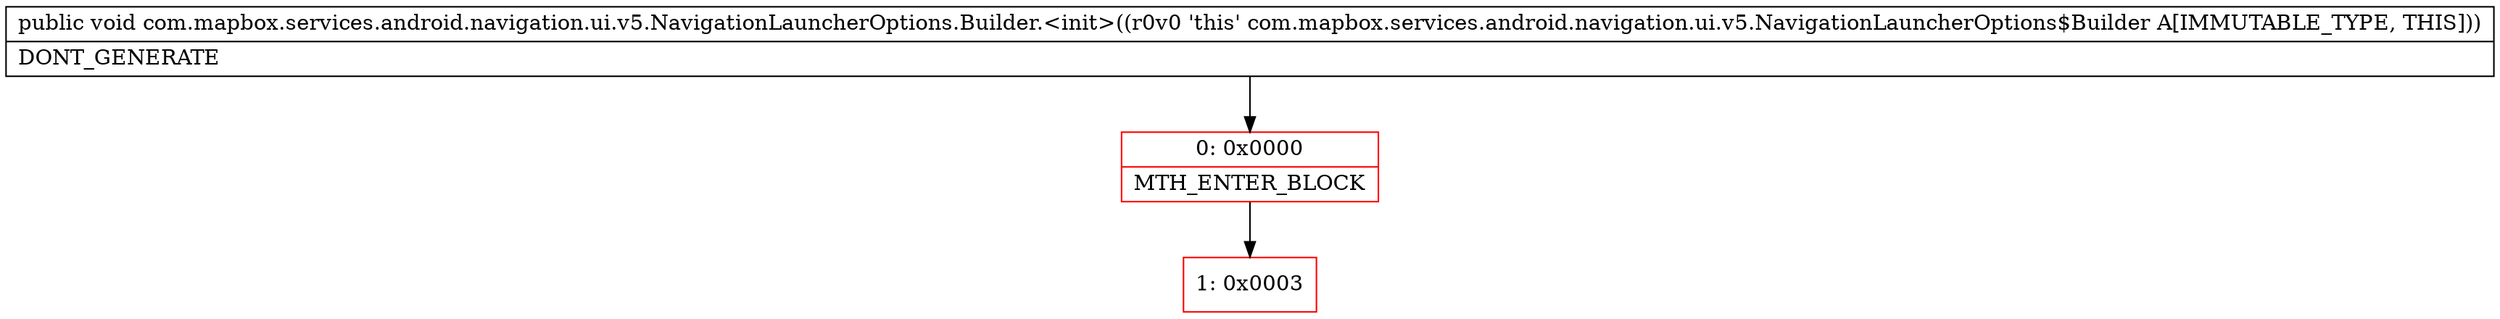 digraph "CFG forcom.mapbox.services.android.navigation.ui.v5.NavigationLauncherOptions.Builder.\<init\>()V" {
subgraph cluster_Region_1528867378 {
label = "R(0)";
node [shape=record,color=blue];
}
Node_0 [shape=record,color=red,label="{0\:\ 0x0000|MTH_ENTER_BLOCK\l}"];
Node_1 [shape=record,color=red,label="{1\:\ 0x0003}"];
MethodNode[shape=record,label="{public void com.mapbox.services.android.navigation.ui.v5.NavigationLauncherOptions.Builder.\<init\>((r0v0 'this' com.mapbox.services.android.navigation.ui.v5.NavigationLauncherOptions$Builder A[IMMUTABLE_TYPE, THIS]))  | DONT_GENERATE\l}"];
MethodNode -> Node_0;
Node_0 -> Node_1;
}


